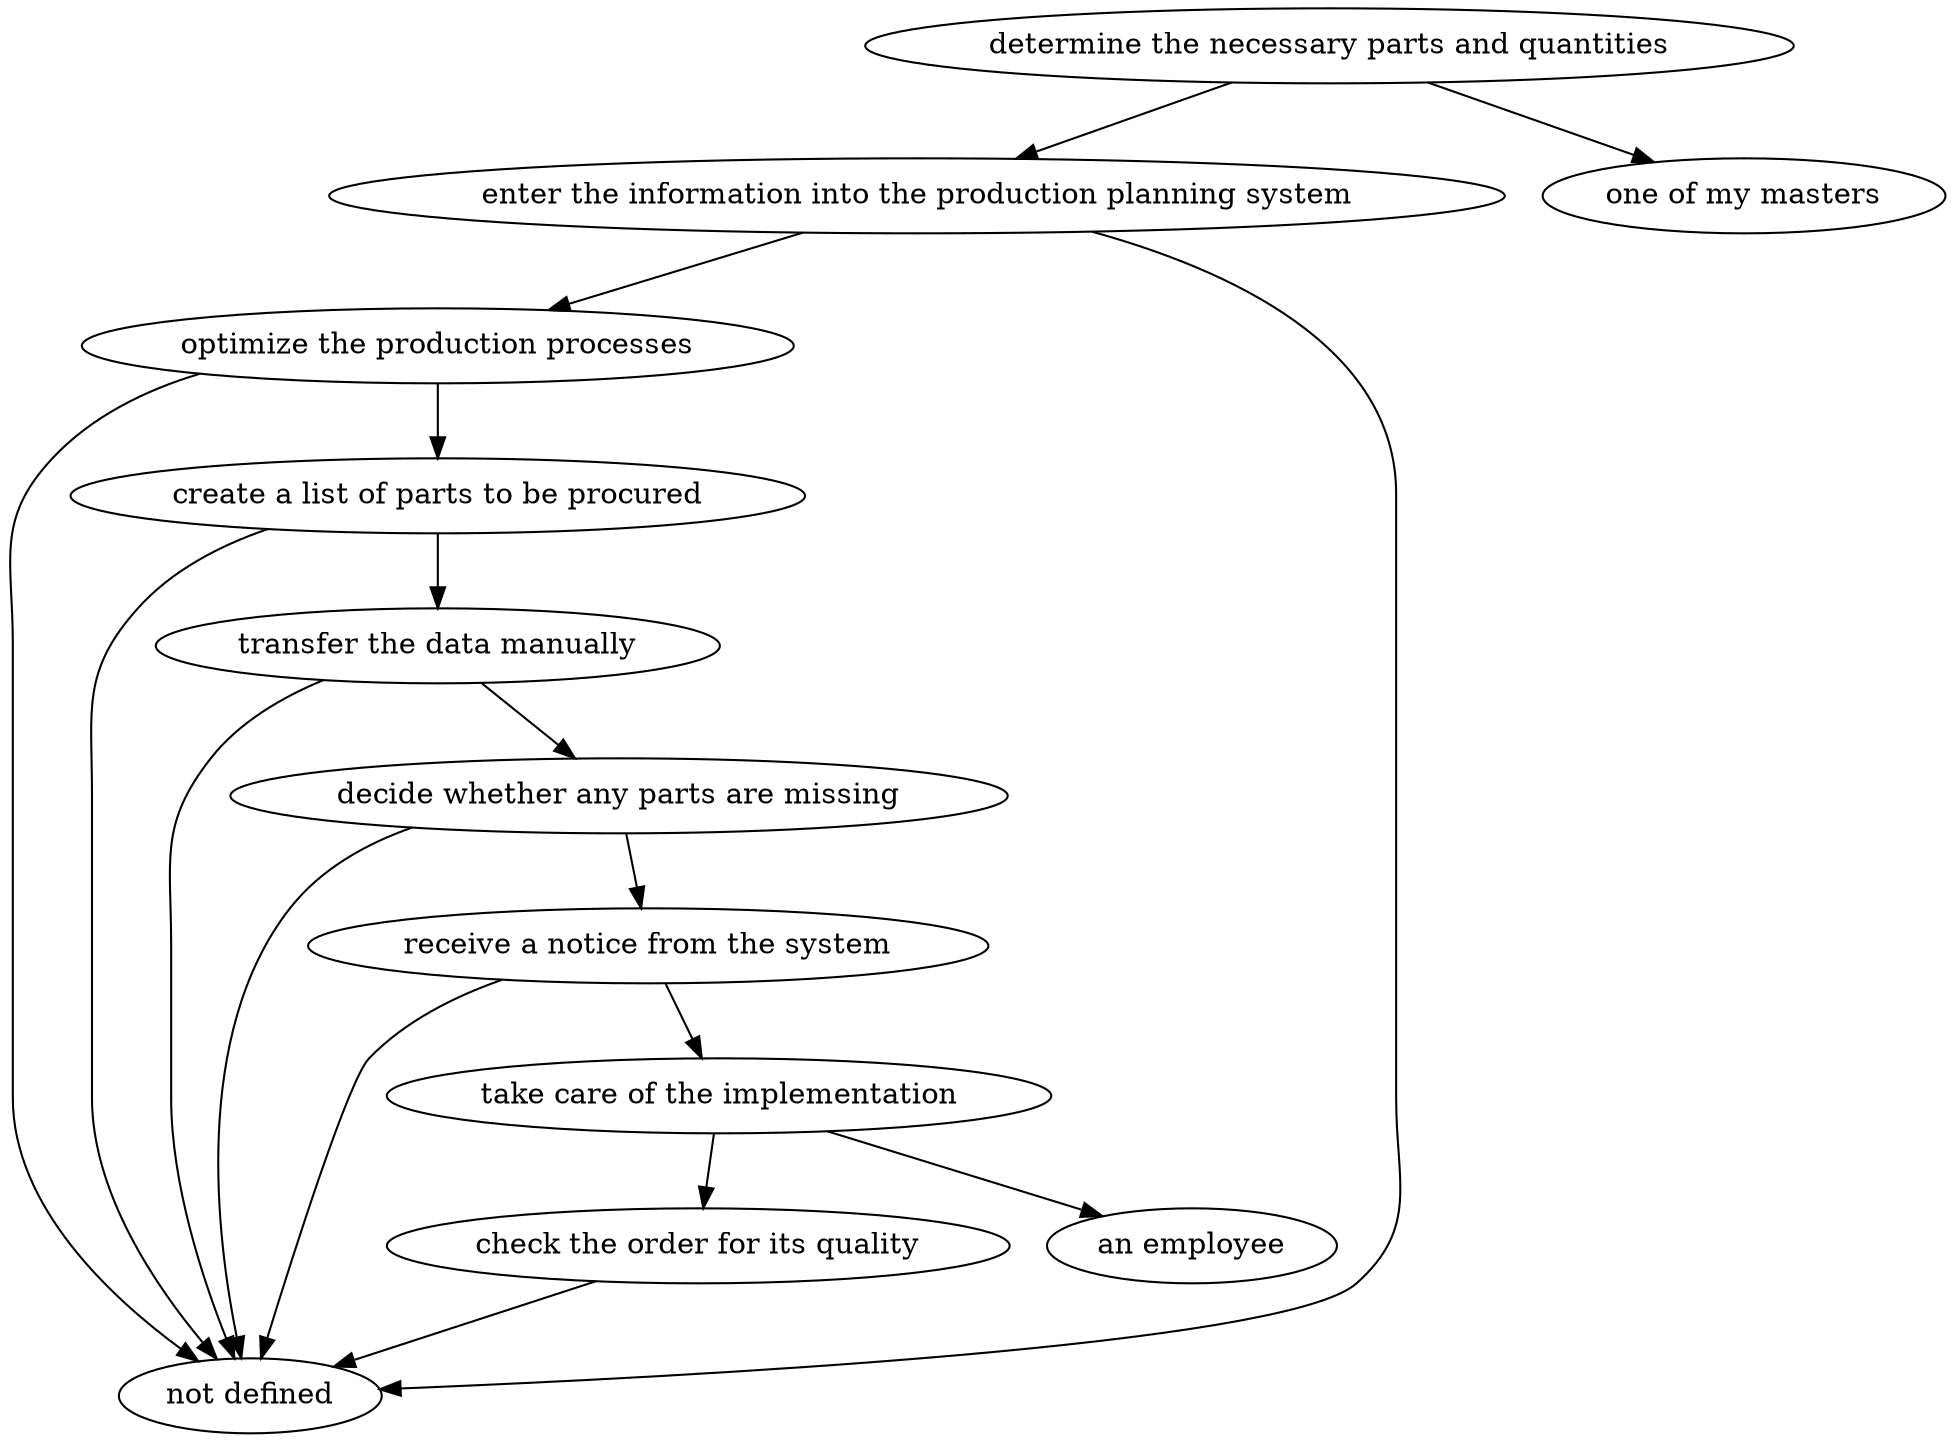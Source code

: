 strict digraph "doc-6.3" {
	graph [name="doc-6.3"];
	"determine the necessary parts and quantities"	[attrs="{'type': 'Activity', 'label': 'determine the necessary parts and quantities'}"];
	"enter the information into the production planning system"	[attrs="{'type': 'Activity', 'label': 'enter the information into the production planning system'}"];
	"determine the necessary parts and quantities" -> "enter the information into the production planning system"	[attrs="{'type': 'flow', 'label': 'flow'}"];
	"one of my masters"	[attrs="{'type': 'Actor', 'label': 'one of my masters'}"];
	"determine the necessary parts and quantities" -> "one of my masters"	[attrs="{'type': 'actor performer', 'label': 'actor performer'}"];
	"optimize the production processes"	[attrs="{'type': 'Activity', 'label': 'optimize the production processes'}"];
	"enter the information into the production planning system" -> "optimize the production processes"	[attrs="{'type': 'flow', 'label': 'flow'}"];
	"not defined"	[attrs="{'type': 'Actor', 'label': 'not defined'}"];
	"enter the information into the production planning system" -> "not defined"	[attrs="{'type': 'actor performer', 'label': 'actor performer'}"];
	"create a list of parts to be procured"	[attrs="{'type': 'Activity', 'label': 'create a list of parts to be procured'}"];
	"optimize the production processes" -> "create a list of parts to be procured"	[attrs="{'type': 'flow', 'label': 'flow'}"];
	"optimize the production processes" -> "not defined"	[attrs="{'type': 'actor performer', 'label': 'actor performer'}"];
	"transfer the data manually"	[attrs="{'type': 'Activity', 'label': 'transfer the data manually'}"];
	"create a list of parts to be procured" -> "transfer the data manually"	[attrs="{'type': 'flow', 'label': 'flow'}"];
	"create a list of parts to be procured" -> "not defined"	[attrs="{'type': 'actor performer', 'label': 'actor performer'}"];
	"decide whether any parts are missing"	[attrs="{'type': 'Activity', 'label': 'decide whether any parts are missing'}"];
	"transfer the data manually" -> "decide whether any parts are missing"	[attrs="{'type': 'flow', 'label': 'flow'}"];
	"transfer the data manually" -> "not defined"	[attrs="{'type': 'actor performer', 'label': 'actor performer'}"];
	"receive a notice from the system"	[attrs="{'type': 'Activity', 'label': 'receive a notice from the system'}"];
	"decide whether any parts are missing" -> "receive a notice from the system"	[attrs="{'type': 'flow', 'label': 'flow'}"];
	"decide whether any parts are missing" -> "not defined"	[attrs="{'type': 'actor performer', 'label': 'actor performer'}"];
	"take care of the implementation"	[attrs="{'type': 'Activity', 'label': 'take care of the implementation'}"];
	"receive a notice from the system" -> "take care of the implementation"	[attrs="{'type': 'flow', 'label': 'flow'}"];
	"receive a notice from the system" -> "not defined"	[attrs="{'type': 'actor performer', 'label': 'actor performer'}"];
	"check the order for its quality"	[attrs="{'type': 'Activity', 'label': 'check the order for its quality'}"];
	"take care of the implementation" -> "check the order for its quality"	[attrs="{'type': 'flow', 'label': 'flow'}"];
	"an employee"	[attrs="{'type': 'Actor', 'label': 'an employee'}"];
	"take care of the implementation" -> "an employee"	[attrs="{'type': 'actor performer', 'label': 'actor performer'}"];
	"check the order for its quality" -> "not defined"	[attrs="{'type': 'actor performer', 'label': 'actor performer'}"];
}
